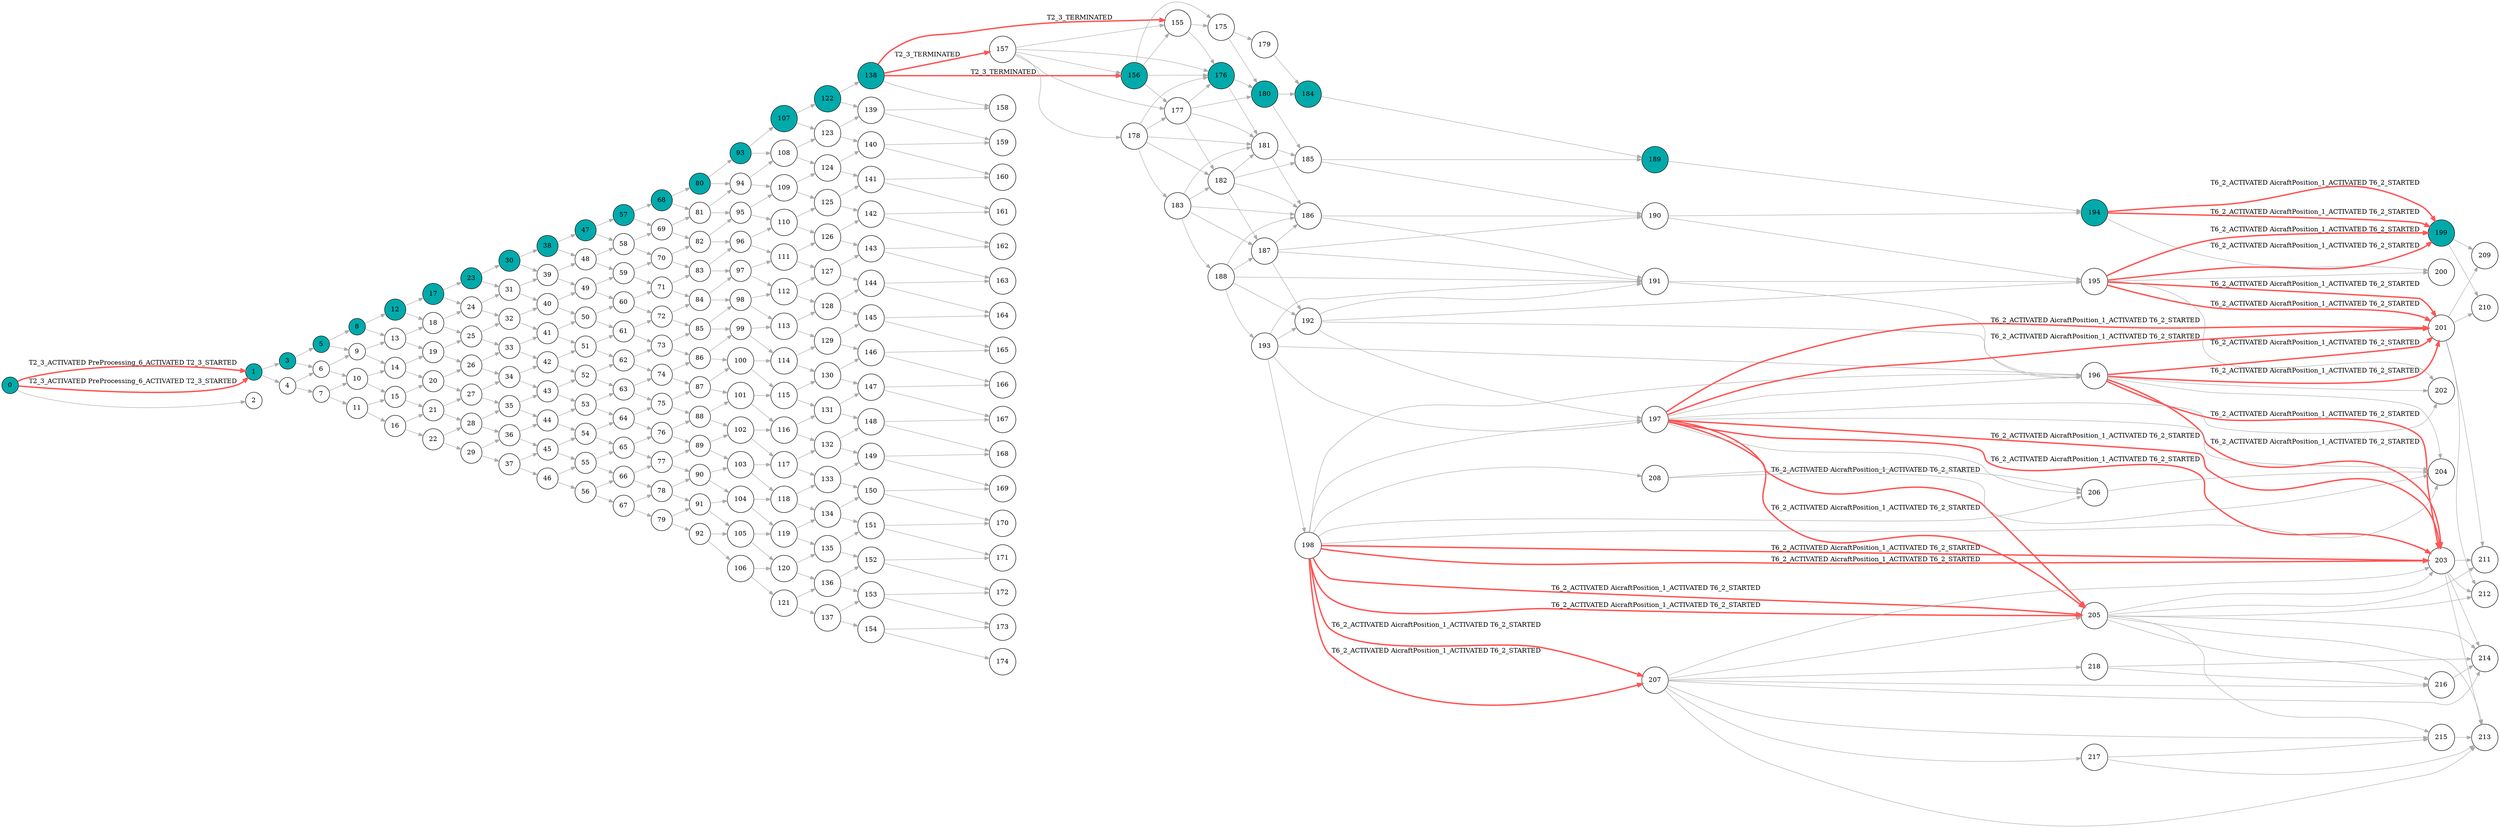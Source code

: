 digraph {
	rankdir=LR;
	start=0;
	node [style="filled"]

	0 [fillcolor="#00aaaa", size="10", shape="circle", fontcolor="black", label="0"];
	1 [fillcolor="#00aaaa", size="10", shape="circle", fontcolor="black", label="1"];
	2 [fillcolor="#ffffff", size="10", shape="circle", fontcolor="black", label="2"];
	3 [fillcolor="#00aaaa", size="10", shape="circle", fontcolor="black", label="3"];
	4 [fillcolor="#ffffff", size="10", shape="circle", fontcolor="black", label="4"];
	5 [fillcolor="#00aaaa", size="10", shape="circle", fontcolor="black", label="5"];
	6 [fillcolor="#ffffff", size="10", shape="circle", fontcolor="black", label="6"];
	7 [fillcolor="#ffffff", size="10", shape="circle", fontcolor="black", label="7"];
	8 [fillcolor="#00aaaa", size="10", shape="circle", fontcolor="black", label="8"];
	9 [fillcolor="#ffffff", size="10", shape="circle", fontcolor="black", label="9"];
	10 [fillcolor="#ffffff", size="10", shape="circle", fontcolor="black", label="10"];
	11 [fillcolor="#ffffff", size="10", shape="circle", fontcolor="black", label="11"];
	12 [fillcolor="#00aaaa", size="10", shape="circle", fontcolor="black", label="12"];
	13 [fillcolor="#ffffff", size="10", shape="circle", fontcolor="black", label="13"];
	14 [fillcolor="#ffffff", size="10", shape="circle", fontcolor="black", label="14"];
	15 [fillcolor="#ffffff", size="10", shape="circle", fontcolor="black", label="15"];
	16 [fillcolor="#ffffff", size="10", shape="circle", fontcolor="black", label="16"];
	17 [fillcolor="#00aaaa", size="10", shape="circle", fontcolor="black", label="17"];
	18 [fillcolor="#ffffff", size="10", shape="circle", fontcolor="black", label="18"];
	19 [fillcolor="#ffffff", size="10", shape="circle", fontcolor="black", label="19"];
	20 [fillcolor="#ffffff", size="10", shape="circle", fontcolor="black", label="20"];
	21 [fillcolor="#ffffff", size="10", shape="circle", fontcolor="black", label="21"];
	22 [fillcolor="#ffffff", size="10", shape="circle", fontcolor="black", label="22"];
	23 [fillcolor="#00aaaa", size="10", shape="circle", fontcolor="black", label="23"];
	24 [fillcolor="#ffffff", size="10", shape="circle", fontcolor="black", label="24"];
	25 [fillcolor="#ffffff", size="10", shape="circle", fontcolor="black", label="25"];
	26 [fillcolor="#ffffff", size="10", shape="circle", fontcolor="black", label="26"];
	27 [fillcolor="#ffffff", size="10", shape="circle", fontcolor="black", label="27"];
	28 [fillcolor="#ffffff", size="10", shape="circle", fontcolor="black", label="28"];
	29 [fillcolor="#ffffff", size="10", shape="circle", fontcolor="black", label="29"];
	30 [fillcolor="#00aaaa", size="10", shape="circle", fontcolor="black", label="30"];
	31 [fillcolor="#ffffff", size="10", shape="circle", fontcolor="black", label="31"];
	32 [fillcolor="#ffffff", size="10", shape="circle", fontcolor="black", label="32"];
	33 [fillcolor="#ffffff", size="10", shape="circle", fontcolor="black", label="33"];
	34 [fillcolor="#ffffff", size="10", shape="circle", fontcolor="black", label="34"];
	35 [fillcolor="#ffffff", size="10", shape="circle", fontcolor="black", label="35"];
	36 [fillcolor="#ffffff", size="10", shape="circle", fontcolor="black", label="36"];
	37 [fillcolor="#ffffff", size="10", shape="circle", fontcolor="black", label="37"];
	38 [fillcolor="#00aaaa", size="10", shape="circle", fontcolor="black", label="38"];
	39 [fillcolor="#ffffff", size="10", shape="circle", fontcolor="black", label="39"];
	40 [fillcolor="#ffffff", size="10", shape="circle", fontcolor="black", label="40"];
	41 [fillcolor="#ffffff", size="10", shape="circle", fontcolor="black", label="41"];
	42 [fillcolor="#ffffff", size="10", shape="circle", fontcolor="black", label="42"];
	43 [fillcolor="#ffffff", size="10", shape="circle", fontcolor="black", label="43"];
	44 [fillcolor="#ffffff", size="10", shape="circle", fontcolor="black", label="44"];
	45 [fillcolor="#ffffff", size="10", shape="circle", fontcolor="black", label="45"];
	46 [fillcolor="#ffffff", size="10", shape="circle", fontcolor="black", label="46"];
	47 [fillcolor="#00aaaa", size="10", shape="circle", fontcolor="black", label="47"];
	48 [fillcolor="#ffffff", size="10", shape="circle", fontcolor="black", label="48"];
	49 [fillcolor="#ffffff", size="10", shape="circle", fontcolor="black", label="49"];
	50 [fillcolor="#ffffff", size="10", shape="circle", fontcolor="black", label="50"];
	51 [fillcolor="#ffffff", size="10", shape="circle", fontcolor="black", label="51"];
	52 [fillcolor="#ffffff", size="10", shape="circle", fontcolor="black", label="52"];
	53 [fillcolor="#ffffff", size="10", shape="circle", fontcolor="black", label="53"];
	54 [fillcolor="#ffffff", size="10", shape="circle", fontcolor="black", label="54"];
	55 [fillcolor="#ffffff", size="10", shape="circle", fontcolor="black", label="55"];
	56 [fillcolor="#ffffff", size="10", shape="circle", fontcolor="black", label="56"];
	57 [fillcolor="#00aaaa", size="10", shape="circle", fontcolor="black", label="57"];
	58 [fillcolor="#ffffff", size="10", shape="circle", fontcolor="black", label="58"];
	59 [fillcolor="#ffffff", size="10", shape="circle", fontcolor="black", label="59"];
	60 [fillcolor="#ffffff", size="10", shape="circle", fontcolor="black", label="60"];
	61 [fillcolor="#ffffff", size="10", shape="circle", fontcolor="black", label="61"];
	62 [fillcolor="#ffffff", size="10", shape="circle", fontcolor="black", label="62"];
	63 [fillcolor="#ffffff", size="10", shape="circle", fontcolor="black", label="63"];
	64 [fillcolor="#ffffff", size="10", shape="circle", fontcolor="black", label="64"];
	65 [fillcolor="#ffffff", size="10", shape="circle", fontcolor="black", label="65"];
	66 [fillcolor="#ffffff", size="10", shape="circle", fontcolor="black", label="66"];
	67 [fillcolor="#ffffff", size="10", shape="circle", fontcolor="black", label="67"];
	68 [fillcolor="#00aaaa", size="10", shape="circle", fontcolor="black", label="68"];
	69 [fillcolor="#ffffff", size="10", shape="circle", fontcolor="black", label="69"];
	70 [fillcolor="#ffffff", size="10", shape="circle", fontcolor="black", label="70"];
	71 [fillcolor="#ffffff", size="10", shape="circle", fontcolor="black", label="71"];
	72 [fillcolor="#ffffff", size="10", shape="circle", fontcolor="black", label="72"];
	73 [fillcolor="#ffffff", size="10", shape="circle", fontcolor="black", label="73"];
	74 [fillcolor="#ffffff", size="10", shape="circle", fontcolor="black", label="74"];
	75 [fillcolor="#ffffff", size="10", shape="circle", fontcolor="black", label="75"];
	76 [fillcolor="#ffffff", size="10", shape="circle", fontcolor="black", label="76"];
	77 [fillcolor="#ffffff", size="10", shape="circle", fontcolor="black", label="77"];
	78 [fillcolor="#ffffff", size="10", shape="circle", fontcolor="black", label="78"];
	79 [fillcolor="#ffffff", size="10", shape="circle", fontcolor="black", label="79"];
	80 [fillcolor="#00aaaa", size="10", shape="circle", fontcolor="black", label="80"];
	81 [fillcolor="#ffffff", size="10", shape="circle", fontcolor="black", label="81"];
	82 [fillcolor="#ffffff", size="10", shape="circle", fontcolor="black", label="82"];
	83 [fillcolor="#ffffff", size="10", shape="circle", fontcolor="black", label="83"];
	84 [fillcolor="#ffffff", size="10", shape="circle", fontcolor="black", label="84"];
	85 [fillcolor="#ffffff", size="10", shape="circle", fontcolor="black", label="85"];
	86 [fillcolor="#ffffff", size="10", shape="circle", fontcolor="black", label="86"];
	87 [fillcolor="#ffffff", size="10", shape="circle", fontcolor="black", label="87"];
	88 [fillcolor="#ffffff", size="10", shape="circle", fontcolor="black", label="88"];
	89 [fillcolor="#ffffff", size="10", shape="circle", fontcolor="black", label="89"];
	90 [fillcolor="#ffffff", size="10", shape="circle", fontcolor="black", label="90"];
	91 [fillcolor="#ffffff", size="10", shape="circle", fontcolor="black", label="91"];
	92 [fillcolor="#ffffff", size="10", shape="circle", fontcolor="black", label="92"];
	93 [fillcolor="#00aaaa", size="10", shape="circle", fontcolor="black", label="93"];
	94 [fillcolor="#ffffff", size="10", shape="circle", fontcolor="black", label="94"];
	95 [fillcolor="#ffffff", size="10", shape="circle", fontcolor="black", label="95"];
	96 [fillcolor="#ffffff", size="10", shape="circle", fontcolor="black", label="96"];
	97 [fillcolor="#ffffff", size="10", shape="circle", fontcolor="black", label="97"];
	98 [fillcolor="#ffffff", size="10", shape="circle", fontcolor="black", label="98"];
	99 [fillcolor="#ffffff", size="10", shape="circle", fontcolor="black", label="99"];
	100 [fillcolor="#ffffff", size="10", shape="circle", fontcolor="black", label="100"];
	101 [fillcolor="#ffffff", size="10", shape="circle", fontcolor="black", label="101"];
	102 [fillcolor="#ffffff", size="10", shape="circle", fontcolor="black", label="102"];
	103 [fillcolor="#ffffff", size="10", shape="circle", fontcolor="black", label="103"];
	104 [fillcolor="#ffffff", size="10", shape="circle", fontcolor="black", label="104"];
	105 [fillcolor="#ffffff", size="10", shape="circle", fontcolor="black", label="105"];
	106 [fillcolor="#ffffff", size="10", shape="circle", fontcolor="black", label="106"];
	107 [fillcolor="#00aaaa", size="10", shape="circle", fontcolor="black", label="107"];
	108 [fillcolor="#ffffff", size="10", shape="circle", fontcolor="black", label="108"];
	109 [fillcolor="#ffffff", size="10", shape="circle", fontcolor="black", label="109"];
	110 [fillcolor="#ffffff", size="10", shape="circle", fontcolor="black", label="110"];
	111 [fillcolor="#ffffff", size="10", shape="circle", fontcolor="black", label="111"];
	112 [fillcolor="#ffffff", size="10", shape="circle", fontcolor="black", label="112"];
	113 [fillcolor="#ffffff", size="10", shape="circle", fontcolor="black", label="113"];
	114 [fillcolor="#ffffff", size="10", shape="circle", fontcolor="black", label="114"];
	115 [fillcolor="#ffffff", size="10", shape="circle", fontcolor="black", label="115"];
	116 [fillcolor="#ffffff", size="10", shape="circle", fontcolor="black", label="116"];
	117 [fillcolor="#ffffff", size="10", shape="circle", fontcolor="black", label="117"];
	118 [fillcolor="#ffffff", size="10", shape="circle", fontcolor="black", label="118"];
	119 [fillcolor="#ffffff", size="10", shape="circle", fontcolor="black", label="119"];
	120 [fillcolor="#ffffff", size="10", shape="circle", fontcolor="black", label="120"];
	121 [fillcolor="#ffffff", size="10", shape="circle", fontcolor="black", label="121"];
	122 [fillcolor="#00aaaa", size="10", shape="circle", fontcolor="black", label="122"];
	123 [fillcolor="#ffffff", size="10", shape="circle", fontcolor="black", label="123"];
	124 [fillcolor="#ffffff", size="10", shape="circle", fontcolor="black", label="124"];
	125 [fillcolor="#ffffff", size="10", shape="circle", fontcolor="black", label="125"];
	126 [fillcolor="#ffffff", size="10", shape="circle", fontcolor="black", label="126"];
	127 [fillcolor="#ffffff", size="10", shape="circle", fontcolor="black", label="127"];
	128 [fillcolor="#ffffff", size="10", shape="circle", fontcolor="black", label="128"];
	129 [fillcolor="#ffffff", size="10", shape="circle", fontcolor="black", label="129"];
	130 [fillcolor="#ffffff", size="10", shape="circle", fontcolor="black", label="130"];
	131 [fillcolor="#ffffff", size="10", shape="circle", fontcolor="black", label="131"];
	132 [fillcolor="#ffffff", size="10", shape="circle", fontcolor="black", label="132"];
	133 [fillcolor="#ffffff", size="10", shape="circle", fontcolor="black", label="133"];
	134 [fillcolor="#ffffff", size="10", shape="circle", fontcolor="black", label="134"];
	135 [fillcolor="#ffffff", size="10", shape="circle", fontcolor="black", label="135"];
	136 [fillcolor="#ffffff", size="10", shape="circle", fontcolor="black", label="136"];
	137 [fillcolor="#ffffff", size="10", shape="circle", fontcolor="black", label="137"];
	138 [fillcolor="#00aaaa", size="10", shape="circle", fontcolor="black", label="138"];
	139 [fillcolor="#ffffff", size="10", shape="circle", fontcolor="black", label="139"];
	140 [fillcolor="#ffffff", size="10", shape="circle", fontcolor="black", label="140"];
	141 [fillcolor="#ffffff", size="10", shape="circle", fontcolor="black", label="141"];
	142 [fillcolor="#ffffff", size="10", shape="circle", fontcolor="black", label="142"];
	143 [fillcolor="#ffffff", size="10", shape="circle", fontcolor="black", label="143"];
	144 [fillcolor="#ffffff", size="10", shape="circle", fontcolor="black", label="144"];
	145 [fillcolor="#ffffff", size="10", shape="circle", fontcolor="black", label="145"];
	146 [fillcolor="#ffffff", size="10", shape="circle", fontcolor="black", label="146"];
	147 [fillcolor="#ffffff", size="10", shape="circle", fontcolor="black", label="147"];
	148 [fillcolor="#ffffff", size="10", shape="circle", fontcolor="black", label="148"];
	149 [fillcolor="#ffffff", size="10", shape="circle", fontcolor="black", label="149"];
	150 [fillcolor="#ffffff", size="10", shape="circle", fontcolor="black", label="150"];
	151 [fillcolor="#ffffff", size="10", shape="circle", fontcolor="black", label="151"];
	152 [fillcolor="#ffffff", size="10", shape="circle", fontcolor="black", label="152"];
	153 [fillcolor="#ffffff", size="10", shape="circle", fontcolor="black", label="153"];
	154 [fillcolor="#ffffff", size="10", shape="circle", fontcolor="black", label="154"];
	155 [fillcolor="#ffffff", size="10", shape="circle", fontcolor="black", label="155"];
	156 [fillcolor="#00aaaa", size="10", shape="circle", fontcolor="black", label="156"];
	157 [fillcolor="#ffffff", size="10", shape="circle", fontcolor="black", label="157"];
	158 [fillcolor="#ffffff", size="10", shape="circle", fontcolor="black", label="158"];
	159 [fillcolor="#ffffff", size="10", shape="circle", fontcolor="black", label="159"];
	160 [fillcolor="#ffffff", size="10", shape="circle", fontcolor="black", label="160"];
	161 [fillcolor="#ffffff", size="10", shape="circle", fontcolor="black", label="161"];
	162 [fillcolor="#ffffff", size="10", shape="circle", fontcolor="black", label="162"];
	163 [fillcolor="#ffffff", size="10", shape="circle", fontcolor="black", label="163"];
	164 [fillcolor="#ffffff", size="10", shape="circle", fontcolor="black", label="164"];
	165 [fillcolor="#ffffff", size="10", shape="circle", fontcolor="black", label="165"];
	166 [fillcolor="#ffffff", size="10", shape="circle", fontcolor="black", label="166"];
	167 [fillcolor="#ffffff", size="10", shape="circle", fontcolor="black", label="167"];
	168 [fillcolor="#ffffff", size="10", shape="circle", fontcolor="black", label="168"];
	169 [fillcolor="#ffffff", size="10", shape="circle", fontcolor="black", label="169"];
	170 [fillcolor="#ffffff", size="10", shape="circle", fontcolor="black", label="170"];
	171 [fillcolor="#ffffff", size="10", shape="circle", fontcolor="black", label="171"];
	172 [fillcolor="#ffffff", size="10", shape="circle", fontcolor="black", label="172"];
	173 [fillcolor="#ffffff", size="10", shape="circle", fontcolor="black", label="173"];
	174 [fillcolor="#ffffff", size="10", shape="circle", fontcolor="black", label="174"];
	175 [fillcolor="#ffffff", size="10", shape="circle", fontcolor="black", label="175"];
	176 [fillcolor="#00aaaa", size="10", shape="circle", fontcolor="black", label="176"];
	177 [fillcolor="#ffffff", size="10", shape="circle", fontcolor="black", label="177"];
	178 [fillcolor="#ffffff", size="10", shape="circle", fontcolor="black", label="178"];
	179 [fillcolor="#ffffff", size="10", shape="circle", fontcolor="black", label="179"];
	180 [fillcolor="#00aaaa", size="10", shape="circle", fontcolor="black", label="180"];
	181 [fillcolor="#ffffff", size="10", shape="circle", fontcolor="black", label="181"];
	182 [fillcolor="#ffffff", size="10", shape="circle", fontcolor="black", label="182"];
	183 [fillcolor="#ffffff", size="10", shape="circle", fontcolor="black", label="183"];
	184 [fillcolor="#00aaaa", size="10", shape="circle", fontcolor="black", label="184"];
	185 [fillcolor="#ffffff", size="10", shape="circle", fontcolor="black", label="185"];
	186 [fillcolor="#ffffff", size="10", shape="circle", fontcolor="black", label="186"];
	187 [fillcolor="#ffffff", size="10", shape="circle", fontcolor="black", label="187"];
	188 [fillcolor="#ffffff", size="10", shape="circle", fontcolor="black", label="188"];
	189 [fillcolor="#00aaaa", size="10", shape="circle", fontcolor="black", label="189"];
	190 [fillcolor="#ffffff", size="10", shape="circle", fontcolor="black", label="190"];
	191 [fillcolor="#ffffff", size="10", shape="circle", fontcolor="black", label="191"];
	192 [fillcolor="#ffffff", size="10", shape="circle", fontcolor="black", label="192"];
	193 [fillcolor="#ffffff", size="10", shape="circle", fontcolor="black", label="193"];
	194 [fillcolor="#00aaaa", size="10", shape="circle", fontcolor="black", label="194"];
	195 [fillcolor="#ffffff", size="10", shape="circle", fontcolor="black", label="195"];
	196 [fillcolor="#ffffff", size="10", shape="circle", fontcolor="black", label="196"];
	197 [fillcolor="#ffffff", size="10", shape="circle", fontcolor="black", label="197"];
	198 [fillcolor="#ffffff", size="10", shape="circle", fontcolor="black", label="198"];
	199 [fillcolor="#00aaaa", size="10", shape="circle", fontcolor="black", label="199"];
	200 [fillcolor="#ffffff", size="10", shape="circle", fontcolor="black", label="200"];
	201 [fillcolor="#ffffff", size="10", shape="circle", fontcolor="black", label="201"];
	202 [fillcolor="#ffffff", size="10", shape="circle", fontcolor="black", label="202"];
	203 [fillcolor="#ffffff", size="10", shape="circle", fontcolor="black", label="203"];
	204 [fillcolor="#ffffff", size="10", shape="circle", fontcolor="black", label="204"];
	205 [fillcolor="#ffffff", size="10", shape="circle", fontcolor="black", label="205"];
	206 [fillcolor="#ffffff", size="10", shape="circle", fontcolor="black", label="206"];
	207 [fillcolor="#ffffff", size="10", shape="circle", fontcolor="black", label="207"];
	208 [fillcolor="#ffffff", size="10", shape="circle", fontcolor="black", label="208"];
	209 [fillcolor="#ffffff", size="10", shape="circle", fontcolor="black", label="209"];
	210 [fillcolor="#ffffff", size="10", shape="circle", fontcolor="black", label="210"];
	211 [fillcolor="#ffffff", size="10", shape="circle", fontcolor="black", label="211"];
	212 [fillcolor="#ffffff", size="10", shape="circle", fontcolor="black", label="212"];
	213 [fillcolor="#ffffff", size="10", shape="circle", fontcolor="black", label="213"];
	214 [fillcolor="#ffffff", size="10", shape="circle", fontcolor="black", label="214"];
	215 [fillcolor="#ffffff", size="10", shape="circle", fontcolor="black", label="215"];
	216 [fillcolor="#ffffff", size="10", shape="circle", fontcolor="black", label="216"];
	217 [fillcolor="#ffffff", size="10", shape="circle", fontcolor="black", label="217"];
	218 [fillcolor="#ffffff", size="10", shape="circle", fontcolor="black", label="218"];

	0 -> 1 [penwidth="3", color="#ff5555", style="solid", label=" T2_3_ACTIVATED PreProcessing_6_ACTIVATED T2_3_STARTED"];
	0 -> 1 [penwidth="3", color="#ff5555", style="solid", label=" T2_3_ACTIVATED PreProcessing_6_ACTIVATED T2_3_STARTED"];
	0 -> 2 [penwidth="1", color="#aaaaaa", style="solid", label=""];
	1 -> 3 [penwidth="1", color="#aaaaaa", style="solid", label=""];
	1 -> 4 [penwidth="1", color="#aaaaaa", style="solid", label=""];
	3 -> 5 [penwidth="1", color="#aaaaaa", style="solid", label=""];
	3 -> 6 [penwidth="1", color="#aaaaaa", style="solid", label=""];
	4 -> 6 [penwidth="1", color="#aaaaaa", style="solid", label=""];
	4 -> 7 [penwidth="1", color="#aaaaaa", style="solid", label=""];
	5 -> 8 [penwidth="1", color="#aaaaaa", style="solid", label=""];
	5 -> 9 [penwidth="1", color="#aaaaaa", style="solid", label=""];
	6 -> 9 [penwidth="1", color="#aaaaaa", style="solid", label=""];
	6 -> 10 [penwidth="1", color="#aaaaaa", style="solid", label=""];
	7 -> 10 [penwidth="1", color="#aaaaaa", style="solid", label=""];
	7 -> 11 [penwidth="1", color="#aaaaaa", style="solid", label=""];
	8 -> 12 [penwidth="1", color="#aaaaaa", style="solid", label=""];
	8 -> 13 [penwidth="1", color="#aaaaaa", style="solid", label=""];
	9 -> 13 [penwidth="1", color="#aaaaaa", style="solid", label=""];
	9 -> 14 [penwidth="1", color="#aaaaaa", style="solid", label=""];
	10 -> 14 [penwidth="1", color="#aaaaaa", style="solid", label=""];
	10 -> 15 [penwidth="1", color="#aaaaaa", style="solid", label=""];
	11 -> 15 [penwidth="1", color="#aaaaaa", style="solid", label=""];
	11 -> 16 [penwidth="1", color="#aaaaaa", style="solid", label=""];
	12 -> 17 [penwidth="1", color="#aaaaaa", style="solid", label=""];
	12 -> 18 [penwidth="1", color="#aaaaaa", style="solid", label=""];
	13 -> 18 [penwidth="1", color="#aaaaaa", style="solid", label=""];
	13 -> 19 [penwidth="1", color="#aaaaaa", style="solid", label=""];
	14 -> 19 [penwidth="1", color="#aaaaaa", style="solid", label=""];
	14 -> 20 [penwidth="1", color="#aaaaaa", style="solid", label=""];
	15 -> 20 [penwidth="1", color="#aaaaaa", style="solid", label=""];
	15 -> 21 [penwidth="1", color="#aaaaaa", style="solid", label=""];
	16 -> 21 [penwidth="1", color="#aaaaaa", style="solid", label=""];
	16 -> 22 [penwidth="1", color="#aaaaaa", style="solid", label=""];
	17 -> 23 [penwidth="1", color="#aaaaaa", style="solid", label=""];
	17 -> 24 [penwidth="1", color="#aaaaaa", style="solid", label=""];
	18 -> 24 [penwidth="1", color="#aaaaaa", style="solid", label=""];
	18 -> 25 [penwidth="1", color="#aaaaaa", style="solid", label=""];
	19 -> 25 [penwidth="1", color="#aaaaaa", style="solid", label=""];
	19 -> 26 [penwidth="1", color="#aaaaaa", style="solid", label=""];
	20 -> 26 [penwidth="1", color="#aaaaaa", style="solid", label=""];
	20 -> 27 [penwidth="1", color="#aaaaaa", style="solid", label=""];
	21 -> 27 [penwidth="1", color="#aaaaaa", style="solid", label=""];
	21 -> 28 [penwidth="1", color="#aaaaaa", style="solid", label=""];
	22 -> 28 [penwidth="1", color="#aaaaaa", style="solid", label=""];
	22 -> 29 [penwidth="1", color="#aaaaaa", style="solid", label=""];
	23 -> 30 [penwidth="1", color="#aaaaaa", style="solid", label=""];
	23 -> 31 [penwidth="1", color="#aaaaaa", style="solid", label=""];
	24 -> 31 [penwidth="1", color="#aaaaaa", style="solid", label=""];
	24 -> 32 [penwidth="1", color="#aaaaaa", style="solid", label=""];
	25 -> 32 [penwidth="1", color="#aaaaaa", style="solid", label=""];
	25 -> 33 [penwidth="1", color="#aaaaaa", style="solid", label=""];
	26 -> 33 [penwidth="1", color="#aaaaaa", style="solid", label=""];
	26 -> 34 [penwidth="1", color="#aaaaaa", style="solid", label=""];
	27 -> 34 [penwidth="1", color="#aaaaaa", style="solid", label=""];
	27 -> 35 [penwidth="1", color="#aaaaaa", style="solid", label=""];
	28 -> 35 [penwidth="1", color="#aaaaaa", style="solid", label=""];
	28 -> 36 [penwidth="1", color="#aaaaaa", style="solid", label=""];
	29 -> 36 [penwidth="1", color="#aaaaaa", style="solid", label=""];
	29 -> 37 [penwidth="1", color="#aaaaaa", style="solid", label=""];
	30 -> 38 [penwidth="1", color="#aaaaaa", style="solid", label=""];
	30 -> 39 [penwidth="1", color="#aaaaaa", style="solid", label=""];
	31 -> 39 [penwidth="1", color="#aaaaaa", style="solid", label=""];
	31 -> 40 [penwidth="1", color="#aaaaaa", style="solid", label=""];
	32 -> 40 [penwidth="1", color="#aaaaaa", style="solid", label=""];
	32 -> 41 [penwidth="1", color="#aaaaaa", style="solid", label=""];
	33 -> 41 [penwidth="1", color="#aaaaaa", style="solid", label=""];
	33 -> 42 [penwidth="1", color="#aaaaaa", style="solid", label=""];
	34 -> 42 [penwidth="1", color="#aaaaaa", style="solid", label=""];
	34 -> 43 [penwidth="1", color="#aaaaaa", style="solid", label=""];
	35 -> 43 [penwidth="1", color="#aaaaaa", style="solid", label=""];
	35 -> 44 [penwidth="1", color="#aaaaaa", style="solid", label=""];
	36 -> 44 [penwidth="1", color="#aaaaaa", style="solid", label=""];
	36 -> 45 [penwidth="1", color="#aaaaaa", style="solid", label=""];
	37 -> 45 [penwidth="1", color="#aaaaaa", style="solid", label=""];
	37 -> 46 [penwidth="1", color="#aaaaaa", style="solid", label=""];
	38 -> 47 [penwidth="1", color="#aaaaaa", style="solid", label=""];
	38 -> 48 [penwidth="1", color="#aaaaaa", style="solid", label=""];
	39 -> 48 [penwidth="1", color="#aaaaaa", style="solid", label=""];
	39 -> 49 [penwidth="1", color="#aaaaaa", style="solid", label=""];
	40 -> 49 [penwidth="1", color="#aaaaaa", style="solid", label=""];
	40 -> 50 [penwidth="1", color="#aaaaaa", style="solid", label=""];
	41 -> 50 [penwidth="1", color="#aaaaaa", style="solid", label=""];
	41 -> 51 [penwidth="1", color="#aaaaaa", style="solid", label=""];
	42 -> 51 [penwidth="1", color="#aaaaaa", style="solid", label=""];
	42 -> 52 [penwidth="1", color="#aaaaaa", style="solid", label=""];
	43 -> 52 [penwidth="1", color="#aaaaaa", style="solid", label=""];
	43 -> 53 [penwidth="1", color="#aaaaaa", style="solid", label=""];
	44 -> 53 [penwidth="1", color="#aaaaaa", style="solid", label=""];
	44 -> 54 [penwidth="1", color="#aaaaaa", style="solid", label=""];
	45 -> 54 [penwidth="1", color="#aaaaaa", style="solid", label=""];
	45 -> 55 [penwidth="1", color="#aaaaaa", style="solid", label=""];
	46 -> 55 [penwidth="1", color="#aaaaaa", style="solid", label=""];
	46 -> 56 [penwidth="1", color="#aaaaaa", style="solid", label=""];
	47 -> 57 [penwidth="1", color="#aaaaaa", style="solid", label=""];
	47 -> 58 [penwidth="1", color="#aaaaaa", style="solid", label=""];
	48 -> 58 [penwidth="1", color="#aaaaaa", style="solid", label=""];
	48 -> 59 [penwidth="1", color="#aaaaaa", style="solid", label=""];
	49 -> 59 [penwidth="1", color="#aaaaaa", style="solid", label=""];
	49 -> 60 [penwidth="1", color="#aaaaaa", style="solid", label=""];
	50 -> 60 [penwidth="1", color="#aaaaaa", style="solid", label=""];
	50 -> 61 [penwidth="1", color="#aaaaaa", style="solid", label=""];
	51 -> 61 [penwidth="1", color="#aaaaaa", style="solid", label=""];
	51 -> 62 [penwidth="1", color="#aaaaaa", style="solid", label=""];
	52 -> 62 [penwidth="1", color="#aaaaaa", style="solid", label=""];
	52 -> 63 [penwidth="1", color="#aaaaaa", style="solid", label=""];
	53 -> 63 [penwidth="1", color="#aaaaaa", style="solid", label=""];
	53 -> 64 [penwidth="1", color="#aaaaaa", style="solid", label=""];
	54 -> 64 [penwidth="1", color="#aaaaaa", style="solid", label=""];
	54 -> 65 [penwidth="1", color="#aaaaaa", style="solid", label=""];
	55 -> 65 [penwidth="1", color="#aaaaaa", style="solid", label=""];
	55 -> 66 [penwidth="1", color="#aaaaaa", style="solid", label=""];
	56 -> 66 [penwidth="1", color="#aaaaaa", style="solid", label=""];
	56 -> 67 [penwidth="1", color="#aaaaaa", style="solid", label=""];
	57 -> 68 [penwidth="1", color="#aaaaaa", style="solid", label=""];
	57 -> 69 [penwidth="1", color="#aaaaaa", style="solid", label=""];
	58 -> 69 [penwidth="1", color="#aaaaaa", style="solid", label=""];
	58 -> 70 [penwidth="1", color="#aaaaaa", style="solid", label=""];
	59 -> 70 [penwidth="1", color="#aaaaaa", style="solid", label=""];
	59 -> 71 [penwidth="1", color="#aaaaaa", style="solid", label=""];
	60 -> 71 [penwidth="1", color="#aaaaaa", style="solid", label=""];
	60 -> 72 [penwidth="1", color="#aaaaaa", style="solid", label=""];
	61 -> 72 [penwidth="1", color="#aaaaaa", style="solid", label=""];
	61 -> 73 [penwidth="1", color="#aaaaaa", style="solid", label=""];
	62 -> 73 [penwidth="1", color="#aaaaaa", style="solid", label=""];
	62 -> 74 [penwidth="1", color="#aaaaaa", style="solid", label=""];
	63 -> 74 [penwidth="1", color="#aaaaaa", style="solid", label=""];
	63 -> 75 [penwidth="1", color="#aaaaaa", style="solid", label=""];
	64 -> 75 [penwidth="1", color="#aaaaaa", style="solid", label=""];
	64 -> 76 [penwidth="1", color="#aaaaaa", style="solid", label=""];
	65 -> 76 [penwidth="1", color="#aaaaaa", style="solid", label=""];
	65 -> 77 [penwidth="1", color="#aaaaaa", style="solid", label=""];
	66 -> 77 [penwidth="1", color="#aaaaaa", style="solid", label=""];
	66 -> 78 [penwidth="1", color="#aaaaaa", style="solid", label=""];
	67 -> 78 [penwidth="1", color="#aaaaaa", style="solid", label=""];
	67 -> 79 [penwidth="1", color="#aaaaaa", style="solid", label=""];
	68 -> 80 [penwidth="1", color="#aaaaaa", style="solid", label=""];
	68 -> 81 [penwidth="1", color="#aaaaaa", style="solid", label=""];
	69 -> 81 [penwidth="1", color="#aaaaaa", style="solid", label=""];
	69 -> 82 [penwidth="1", color="#aaaaaa", style="solid", label=""];
	70 -> 82 [penwidth="1", color="#aaaaaa", style="solid", label=""];
	70 -> 83 [penwidth="1", color="#aaaaaa", style="solid", label=""];
	71 -> 83 [penwidth="1", color="#aaaaaa", style="solid", label=""];
	71 -> 84 [penwidth="1", color="#aaaaaa", style="solid", label=""];
	72 -> 84 [penwidth="1", color="#aaaaaa", style="solid", label=""];
	72 -> 85 [penwidth="1", color="#aaaaaa", style="solid", label=""];
	73 -> 85 [penwidth="1", color="#aaaaaa", style="solid", label=""];
	73 -> 86 [penwidth="1", color="#aaaaaa", style="solid", label=""];
	74 -> 86 [penwidth="1", color="#aaaaaa", style="solid", label=""];
	74 -> 87 [penwidth="1", color="#aaaaaa", style="solid", label=""];
	75 -> 87 [penwidth="1", color="#aaaaaa", style="solid", label=""];
	75 -> 88 [penwidth="1", color="#aaaaaa", style="solid", label=""];
	76 -> 88 [penwidth="1", color="#aaaaaa", style="solid", label=""];
	76 -> 89 [penwidth="1", color="#aaaaaa", style="solid", label=""];
	77 -> 89 [penwidth="1", color="#aaaaaa", style="solid", label=""];
	77 -> 90 [penwidth="1", color="#aaaaaa", style="solid", label=""];
	78 -> 90 [penwidth="1", color="#aaaaaa", style="solid", label=""];
	78 -> 91 [penwidth="1", color="#aaaaaa", style="solid", label=""];
	79 -> 91 [penwidth="1", color="#aaaaaa", style="solid", label=""];
	79 -> 92 [penwidth="1", color="#aaaaaa", style="solid", label=""];
	80 -> 93 [penwidth="1", color="#aaaaaa", style="solid", label=""];
	80 -> 94 [penwidth="1", color="#aaaaaa", style="solid", label=""];
	81 -> 94 [penwidth="1", color="#aaaaaa", style="solid", label=""];
	81 -> 95 [penwidth="1", color="#aaaaaa", style="solid", label=""];
	82 -> 95 [penwidth="1", color="#aaaaaa", style="solid", label=""];
	82 -> 96 [penwidth="1", color="#aaaaaa", style="solid", label=""];
	83 -> 96 [penwidth="1", color="#aaaaaa", style="solid", label=""];
	83 -> 97 [penwidth="1", color="#aaaaaa", style="solid", label=""];
	84 -> 97 [penwidth="1", color="#aaaaaa", style="solid", label=""];
	84 -> 98 [penwidth="1", color="#aaaaaa", style="solid", label=""];
	85 -> 98 [penwidth="1", color="#aaaaaa", style="solid", label=""];
	85 -> 99 [penwidth="1", color="#aaaaaa", style="solid", label=""];
	86 -> 99 [penwidth="1", color="#aaaaaa", style="solid", label=""];
	86 -> 100 [penwidth="1", color="#aaaaaa", style="solid", label=""];
	87 -> 100 [penwidth="1", color="#aaaaaa", style="solid", label=""];
	87 -> 101 [penwidth="1", color="#aaaaaa", style="solid", label=""];
	88 -> 101 [penwidth="1", color="#aaaaaa", style="solid", label=""];
	88 -> 102 [penwidth="1", color="#aaaaaa", style="solid", label=""];
	89 -> 102 [penwidth="1", color="#aaaaaa", style="solid", label=""];
	89 -> 103 [penwidth="1", color="#aaaaaa", style="solid", label=""];
	90 -> 103 [penwidth="1", color="#aaaaaa", style="solid", label=""];
	90 -> 104 [penwidth="1", color="#aaaaaa", style="solid", label=""];
	91 -> 104 [penwidth="1", color="#aaaaaa", style="solid", label=""];
	91 -> 105 [penwidth="1", color="#aaaaaa", style="solid", label=""];
	92 -> 105 [penwidth="1", color="#aaaaaa", style="solid", label=""];
	92 -> 106 [penwidth="1", color="#aaaaaa", style="solid", label=""];
	93 -> 107 [penwidth="1", color="#aaaaaa", style="solid", label=""];
	93 -> 108 [penwidth="1", color="#aaaaaa", style="solid", label=""];
	94 -> 108 [penwidth="1", color="#aaaaaa", style="solid", label=""];
	94 -> 109 [penwidth="1", color="#aaaaaa", style="solid", label=""];
	95 -> 109 [penwidth="1", color="#aaaaaa", style="solid", label=""];
	95 -> 110 [penwidth="1", color="#aaaaaa", style="solid", label=""];
	96 -> 110 [penwidth="1", color="#aaaaaa", style="solid", label=""];
	96 -> 111 [penwidth="1", color="#aaaaaa", style="solid", label=""];
	97 -> 111 [penwidth="1", color="#aaaaaa", style="solid", label=""];
	97 -> 112 [penwidth="1", color="#aaaaaa", style="solid", label=""];
	98 -> 112 [penwidth="1", color="#aaaaaa", style="solid", label=""];
	98 -> 113 [penwidth="1", color="#aaaaaa", style="solid", label=""];
	99 -> 113 [penwidth="1", color="#aaaaaa", style="solid", label=""];
	99 -> 114 [penwidth="1", color="#aaaaaa", style="solid", label=""];
	100 -> 114 [penwidth="1", color="#aaaaaa", style="solid", label=""];
	100 -> 115 [penwidth="1", color="#aaaaaa", style="solid", label=""];
	101 -> 115 [penwidth="1", color="#aaaaaa", style="solid", label=""];
	101 -> 116 [penwidth="1", color="#aaaaaa", style="solid", label=""];
	102 -> 116 [penwidth="1", color="#aaaaaa", style="solid", label=""];
	102 -> 117 [penwidth="1", color="#aaaaaa", style="solid", label=""];
	103 -> 117 [penwidth="1", color="#aaaaaa", style="solid", label=""];
	103 -> 118 [penwidth="1", color="#aaaaaa", style="solid", label=""];
	104 -> 118 [penwidth="1", color="#aaaaaa", style="solid", label=""];
	104 -> 119 [penwidth="1", color="#aaaaaa", style="solid", label=""];
	105 -> 119 [penwidth="1", color="#aaaaaa", style="solid", label=""];
	105 -> 120 [penwidth="1", color="#aaaaaa", style="solid", label=""];
	106 -> 120 [penwidth="1", color="#aaaaaa", style="solid", label=""];
	106 -> 121 [penwidth="1", color="#aaaaaa", style="solid", label=""];
	107 -> 122 [penwidth="1", color="#aaaaaa", style="solid", label=""];
	107 -> 123 [penwidth="1", color="#aaaaaa", style="solid", label=""];
	108 -> 123 [penwidth="1", color="#aaaaaa", style="solid", label=""];
	108 -> 124 [penwidth="1", color="#aaaaaa", style="solid", label=""];
	109 -> 124 [penwidth="1", color="#aaaaaa", style="solid", label=""];
	109 -> 125 [penwidth="1", color="#aaaaaa", style="solid", label=""];
	110 -> 125 [penwidth="1", color="#aaaaaa", style="solid", label=""];
	110 -> 126 [penwidth="1", color="#aaaaaa", style="solid", label=""];
	111 -> 126 [penwidth="1", color="#aaaaaa", style="solid", label=""];
	111 -> 127 [penwidth="1", color="#aaaaaa", style="solid", label=""];
	112 -> 127 [penwidth="1", color="#aaaaaa", style="solid", label=""];
	112 -> 128 [penwidth="1", color="#aaaaaa", style="solid", label=""];
	113 -> 128 [penwidth="1", color="#aaaaaa", style="solid", label=""];
	113 -> 129 [penwidth="1", color="#aaaaaa", style="solid", label=""];
	114 -> 129 [penwidth="1", color="#aaaaaa", style="solid", label=""];
	114 -> 130 [penwidth="1", color="#aaaaaa", style="solid", label=""];
	115 -> 130 [penwidth="1", color="#aaaaaa", style="solid", label=""];
	115 -> 131 [penwidth="1", color="#aaaaaa", style="solid", label=""];
	116 -> 131 [penwidth="1", color="#aaaaaa", style="solid", label=""];
	116 -> 132 [penwidth="1", color="#aaaaaa", style="solid", label=""];
	117 -> 132 [penwidth="1", color="#aaaaaa", style="solid", label=""];
	117 -> 133 [penwidth="1", color="#aaaaaa", style="solid", label=""];
	118 -> 133 [penwidth="1", color="#aaaaaa", style="solid", label=""];
	118 -> 134 [penwidth="1", color="#aaaaaa", style="solid", label=""];
	119 -> 134 [penwidth="1", color="#aaaaaa", style="solid", label=""];
	119 -> 135 [penwidth="1", color="#aaaaaa", style="solid", label=""];
	120 -> 135 [penwidth="1", color="#aaaaaa", style="solid", label=""];
	120 -> 136 [penwidth="1", color="#aaaaaa", style="solid", label=""];
	121 -> 136 [penwidth="1", color="#aaaaaa", style="solid", label=""];
	121 -> 137 [penwidth="1", color="#aaaaaa", style="solid", label=""];
	122 -> 138 [penwidth="1", color="#aaaaaa", style="solid", label=""];
	122 -> 139 [penwidth="1", color="#aaaaaa", style="solid", label=""];
	123 -> 139 [penwidth="1", color="#aaaaaa", style="solid", label=""];
	123 -> 140 [penwidth="1", color="#aaaaaa", style="solid", label=""];
	124 -> 140 [penwidth="1", color="#aaaaaa", style="solid", label=""];
	124 -> 141 [penwidth="1", color="#aaaaaa", style="solid", label=""];
	125 -> 141 [penwidth="1", color="#aaaaaa", style="solid", label=""];
	125 -> 142 [penwidth="1", color="#aaaaaa", style="solid", label=""];
	126 -> 142 [penwidth="1", color="#aaaaaa", style="solid", label=""];
	126 -> 143 [penwidth="1", color="#aaaaaa", style="solid", label=""];
	127 -> 143 [penwidth="1", color="#aaaaaa", style="solid", label=""];
	127 -> 144 [penwidth="1", color="#aaaaaa", style="solid", label=""];
	128 -> 144 [penwidth="1", color="#aaaaaa", style="solid", label=""];
	128 -> 145 [penwidth="1", color="#aaaaaa", style="solid", label=""];
	129 -> 145 [penwidth="1", color="#aaaaaa", style="solid", label=""];
	129 -> 146 [penwidth="1", color="#aaaaaa", style="solid", label=""];
	130 -> 146 [penwidth="1", color="#aaaaaa", style="solid", label=""];
	130 -> 147 [penwidth="1", color="#aaaaaa", style="solid", label=""];
	131 -> 147 [penwidth="1", color="#aaaaaa", style="solid", label=""];
	131 -> 148 [penwidth="1", color="#aaaaaa", style="solid", label=""];
	132 -> 148 [penwidth="1", color="#aaaaaa", style="solid", label=""];
	132 -> 149 [penwidth="1", color="#aaaaaa", style="solid", label=""];
	133 -> 149 [penwidth="1", color="#aaaaaa", style="solid", label=""];
	133 -> 150 [penwidth="1", color="#aaaaaa", style="solid", label=""];
	134 -> 150 [penwidth="1", color="#aaaaaa", style="solid", label=""];
	134 -> 151 [penwidth="1", color="#aaaaaa", style="solid", label=""];
	135 -> 151 [penwidth="1", color="#aaaaaa", style="solid", label=""];
	135 -> 152 [penwidth="1", color="#aaaaaa", style="solid", label=""];
	136 -> 152 [penwidth="1", color="#aaaaaa", style="solid", label=""];
	136 -> 153 [penwidth="1", color="#aaaaaa", style="solid", label=""];
	137 -> 153 [penwidth="1", color="#aaaaaa", style="solid", label=""];
	137 -> 154 [penwidth="1", color="#aaaaaa", style="solid", label=""];
	138 -> 155 [penwidth="3", color="#ff5555", style="solid", label=" T2_3_TERMINATED"];
	138 -> 156 [penwidth="3", color="#ff5555", style="solid", label=" T2_3_TERMINATED"];
	138 -> 157 [penwidth="3", color="#ff5555", style="solid", label=" T2_3_TERMINATED"];
	138 -> 158 [penwidth="1", color="#aaaaaa", style="solid", label=""];
	139 -> 158 [penwidth="1", color="#aaaaaa", style="solid", label=""];
	139 -> 159 [penwidth="1", color="#aaaaaa", style="solid", label=""];
	140 -> 159 [penwidth="1", color="#aaaaaa", style="solid", label=""];
	140 -> 160 [penwidth="1", color="#aaaaaa", style="solid", label=""];
	141 -> 160 [penwidth="1", color="#aaaaaa", style="solid", label=""];
	141 -> 161 [penwidth="1", color="#aaaaaa", style="solid", label=""];
	142 -> 161 [penwidth="1", color="#aaaaaa", style="solid", label=""];
	142 -> 162 [penwidth="1", color="#aaaaaa", style="solid", label=""];
	143 -> 162 [penwidth="1", color="#aaaaaa", style="solid", label=""];
	143 -> 163 [penwidth="1", color="#aaaaaa", style="solid", label=""];
	144 -> 163 [penwidth="1", color="#aaaaaa", style="solid", label=""];
	144 -> 164 [penwidth="1", color="#aaaaaa", style="solid", label=""];
	145 -> 164 [penwidth="1", color="#aaaaaa", style="solid", label=""];
	145 -> 165 [penwidth="1", color="#aaaaaa", style="solid", label=""];
	146 -> 165 [penwidth="1", color="#aaaaaa", style="solid", label=""];
	146 -> 166 [penwidth="1", color="#aaaaaa", style="solid", label=""];
	147 -> 166 [penwidth="1", color="#aaaaaa", style="solid", label=""];
	147 -> 167 [penwidth="1", color="#aaaaaa", style="solid", label=""];
	148 -> 167 [penwidth="1", color="#aaaaaa", style="solid", label=""];
	148 -> 168 [penwidth="1", color="#aaaaaa", style="solid", label=""];
	149 -> 168 [penwidth="1", color="#aaaaaa", style="solid", label=""];
	149 -> 169 [penwidth="1", color="#aaaaaa", style="solid", label=""];
	150 -> 169 [penwidth="1", color="#aaaaaa", style="solid", label=""];
	150 -> 170 [penwidth="1", color="#aaaaaa", style="solid", label=""];
	151 -> 170 [penwidth="1", color="#aaaaaa", style="solid", label=""];
	151 -> 171 [penwidth="1", color="#aaaaaa", style="solid", label=""];
	152 -> 171 [penwidth="1", color="#aaaaaa", style="solid", label=""];
	152 -> 172 [penwidth="1", color="#aaaaaa", style="solid", label=""];
	153 -> 172 [penwidth="1", color="#aaaaaa", style="solid", label=""];
	153 -> 173 [penwidth="1", color="#aaaaaa", style="solid", label=""];
	154 -> 173 [penwidth="1", color="#aaaaaa", style="solid", label=""];
	154 -> 174 [penwidth="1", color="#aaaaaa", style="solid", label=""];
	155 -> 175 [penwidth="1", color="#aaaaaa", style="solid", label=""];
	155 -> 176 [penwidth="1", color="#aaaaaa", style="solid", label=""];
	156 -> 175 [penwidth="1", color="#aaaaaa", style="solid", label=""];
	156 -> 176 [penwidth="1", color="#aaaaaa", style="solid", label=""];
	156 -> 155 [penwidth="1", color="#aaaaaa", style="solid", label=""];
	156 -> 177 [penwidth="1", color="#aaaaaa", style="solid", label=""];
	157 -> 176 [penwidth="1", color="#aaaaaa", style="solid", label=""];
	157 -> 155 [penwidth="1", color="#aaaaaa", style="solid", label=""];
	157 -> 177 [penwidth="1", color="#aaaaaa", style="solid", label=""];
	157 -> 156 [penwidth="1", color="#aaaaaa", style="solid", label=""];
	157 -> 178 [penwidth="1", color="#aaaaaa", style="solid", label=""];
	175 -> 179 [penwidth="1", color="#aaaaaa", style="solid", label=""];
	175 -> 180 [penwidth="1", color="#aaaaaa", style="solid", label=""];
	176 -> 180 [penwidth="1", color="#aaaaaa", style="solid", label=""];
	176 -> 181 [penwidth="1", color="#aaaaaa", style="solid", label=""];
	177 -> 180 [penwidth="1", color="#aaaaaa", style="solid", label=""];
	177 -> 181 [penwidth="1", color="#aaaaaa", style="solid", label=""];
	177 -> 176 [penwidth="1", color="#aaaaaa", style="solid", label=""];
	177 -> 182 [penwidth="1", color="#aaaaaa", style="solid", label=""];
	178 -> 181 [penwidth="1", color="#aaaaaa", style="solid", label=""];
	178 -> 176 [penwidth="1", color="#aaaaaa", style="solid", label=""];
	178 -> 182 [penwidth="1", color="#aaaaaa", style="solid", label=""];
	178 -> 177 [penwidth="1", color="#aaaaaa", style="solid", label=""];
	178 -> 183 [penwidth="1", color="#aaaaaa", style="solid", label=""];
	179 -> 184 [penwidth="1", color="#aaaaaa", style="solid", label=""];
	180 -> 184 [penwidth="1", color="#aaaaaa", style="solid", label=""];
	180 -> 185 [penwidth="1", color="#aaaaaa", style="solid", label=""];
	181 -> 185 [penwidth="1", color="#aaaaaa", style="solid", label=""];
	181 -> 186 [penwidth="1", color="#aaaaaa", style="solid", label=""];
	182 -> 185 [penwidth="1", color="#aaaaaa", style="solid", label=""];
	182 -> 186 [penwidth="1", color="#aaaaaa", style="solid", label=""];
	182 -> 181 [penwidth="1", color="#aaaaaa", style="solid", label=""];
	182 -> 187 [penwidth="1", color="#aaaaaa", style="solid", label=""];
	183 -> 186 [penwidth="1", color="#aaaaaa", style="solid", label=""];
	183 -> 181 [penwidth="1", color="#aaaaaa", style="solid", label=""];
	183 -> 187 [penwidth="1", color="#aaaaaa", style="solid", label=""];
	183 -> 182 [penwidth="1", color="#aaaaaa", style="solid", label=""];
	183 -> 188 [penwidth="1", color="#aaaaaa", style="solid", label=""];
	184 -> 189 [penwidth="1", color="#aaaaaa", style="solid", label=""];
	185 -> 189 [penwidth="1", color="#aaaaaa", style="solid", label=""];
	185 -> 190 [penwidth="1", color="#aaaaaa", style="solid", label=""];
	186 -> 190 [penwidth="1", color="#aaaaaa", style="solid", label=""];
	186 -> 191 [penwidth="1", color="#aaaaaa", style="solid", label=""];
	187 -> 190 [penwidth="1", color="#aaaaaa", style="solid", label=""];
	187 -> 191 [penwidth="1", color="#aaaaaa", style="solid", label=""];
	187 -> 186 [penwidth="1", color="#aaaaaa", style="solid", label=""];
	187 -> 192 [penwidth="1", color="#aaaaaa", style="solid", label=""];
	188 -> 191 [penwidth="1", color="#aaaaaa", style="solid", label=""];
	188 -> 186 [penwidth="1", color="#aaaaaa", style="solid", label=""];
	188 -> 192 [penwidth="1", color="#aaaaaa", style="solid", label=""];
	188 -> 187 [penwidth="1", color="#aaaaaa", style="solid", label=""];
	188 -> 193 [penwidth="1", color="#aaaaaa", style="solid", label=""];
	189 -> 194 [penwidth="1", color="#aaaaaa", style="solid", label=""];
	190 -> 194 [penwidth="1", color="#aaaaaa", style="solid", label=""];
	190 -> 195 [penwidth="1", color="#aaaaaa", style="solid", label=""];
	191 -> 195 [penwidth="1", color="#aaaaaa", style="solid", label=""];
	191 -> 196 [penwidth="1", color="#aaaaaa", style="solid", label=""];
	192 -> 195 [penwidth="1", color="#aaaaaa", style="solid", label=""];
	192 -> 196 [penwidth="1", color="#aaaaaa", style="solid", label=""];
	192 -> 191 [penwidth="1", color="#aaaaaa", style="solid", label=""];
	192 -> 197 [penwidth="1", color="#aaaaaa", style="solid", label=""];
	193 -> 196 [penwidth="1", color="#aaaaaa", style="solid", label=""];
	193 -> 191 [penwidth="1", color="#aaaaaa", style="solid", label=""];
	193 -> 197 [penwidth="1", color="#aaaaaa", style="solid", label=""];
	193 -> 192 [penwidth="1", color="#aaaaaa", style="solid", label=""];
	193 -> 198 [penwidth="1", color="#aaaaaa", style="solid", label=""];
	194 -> 199 [penwidth="3", color="#ff5555", style="solid", label=" T6_2_ACTIVATED AicraftPosition_1_ACTIVATED T6_2_STARTED"];
	194 -> 199 [penwidth="3", color="#ff5555", style="solid", label=" T6_2_ACTIVATED AicraftPosition_1_ACTIVATED T6_2_STARTED"];
	194 -> 200 [penwidth="1", color="#aaaaaa", style="solid", label=""];
	195 -> 199 [penwidth="3", color="#ff5555", style="solid", label=" T6_2_ACTIVATED AicraftPosition_1_ACTIVATED T6_2_STARTED"];
	195 -> 199 [penwidth="3", color="#ff5555", style="solid", label=" T6_2_ACTIVATED AicraftPosition_1_ACTIVATED T6_2_STARTED"];
	195 -> 201 [penwidth="3", color="#ff5555", style="solid", label=" T6_2_ACTIVATED AicraftPosition_1_ACTIVATED T6_2_STARTED"];
	195 -> 201 [penwidth="3", color="#ff5555", style="solid", label=" T6_2_ACTIVATED AicraftPosition_1_ACTIVATED T6_2_STARTED"];
	195 -> 200 [penwidth="1", color="#aaaaaa", style="solid", label=""];
	195 -> 202 [penwidth="1", color="#aaaaaa", style="solid", label=""];
	196 -> 201 [penwidth="3", color="#ff5555", style="solid", label=" T6_2_ACTIVATED AicraftPosition_1_ACTIVATED T6_2_STARTED"];
	196 -> 203 [penwidth="3", color="#ff5555", style="solid", label=" T6_2_ACTIVATED AicraftPosition_1_ACTIVATED T6_2_STARTED"];
	196 -> 201 [penwidth="3", color="#ff5555", style="solid", label=" T6_2_ACTIVATED AicraftPosition_1_ACTIVATED T6_2_STARTED"];
	196 -> 203 [penwidth="3", color="#ff5555", style="solid", label=" T6_2_ACTIVATED AicraftPosition_1_ACTIVATED T6_2_STARTED"];
	196 -> 202 [penwidth="1", color="#aaaaaa", style="solid", label=""];
	196 -> 204 [penwidth="1", color="#aaaaaa", style="solid", label=""];
	197 -> 201 [penwidth="3", color="#ff5555", style="solid", label=" T6_2_ACTIVATED AicraftPosition_1_ACTIVATED T6_2_STARTED"];
	197 -> 203 [penwidth="3", color="#ff5555", style="solid", label=" T6_2_ACTIVATED AicraftPosition_1_ACTIVATED T6_2_STARTED"];
	197 -> 201 [penwidth="3", color="#ff5555", style="solid", label=" T6_2_ACTIVATED AicraftPosition_1_ACTIVATED T6_2_STARTED"];
	197 -> 203 [penwidth="3", color="#ff5555", style="solid", label=" T6_2_ACTIVATED AicraftPosition_1_ACTIVATED T6_2_STARTED"];
	197 -> 205 [penwidth="3", color="#ff5555", style="solid", label=" T6_2_ACTIVATED AicraftPosition_1_ACTIVATED T6_2_STARTED"];
	197 -> 205 [penwidth="3", color="#ff5555", style="solid", label=" T6_2_ACTIVATED AicraftPosition_1_ACTIVATED T6_2_STARTED"];
	197 -> 202 [penwidth="1", color="#aaaaaa", style="solid", label=""];
	197 -> 204 [penwidth="1", color="#aaaaaa", style="solid", label=""];
	197 -> 196 [penwidth="1", color="#aaaaaa", style="solid", label=""];
	197 -> 206 [penwidth="1", color="#aaaaaa", style="solid", label=""];
	198 -> 203 [penwidth="3", color="#ff5555", style="solid", label=" T6_2_ACTIVATED AicraftPosition_1_ACTIVATED T6_2_STARTED"];
	198 -> 203 [penwidth="3", color="#ff5555", style="solid", label=" T6_2_ACTIVATED AicraftPosition_1_ACTIVATED T6_2_STARTED"];
	198 -> 205 [penwidth="3", color="#ff5555", style="solid", label=" T6_2_ACTIVATED AicraftPosition_1_ACTIVATED T6_2_STARTED"];
	198 -> 205 [penwidth="3", color="#ff5555", style="solid", label=" T6_2_ACTIVATED AicraftPosition_1_ACTIVATED T6_2_STARTED"];
	198 -> 207 [penwidth="3", color="#ff5555", style="solid", label=" T6_2_ACTIVATED AicraftPosition_1_ACTIVATED T6_2_STARTED"];
	198 -> 207 [penwidth="3", color="#ff5555", style="solid", label=" T6_2_ACTIVATED AicraftPosition_1_ACTIVATED T6_2_STARTED"];
	198 -> 204 [penwidth="1", color="#aaaaaa", style="solid", label=""];
	198 -> 196 [penwidth="1", color="#aaaaaa", style="solid", label=""];
	198 -> 206 [penwidth="1", color="#aaaaaa", style="solid", label=""];
	198 -> 197 [penwidth="1", color="#aaaaaa", style="solid", label=""];
	198 -> 208 [penwidth="1", color="#aaaaaa", style="solid", label=""];
	199 -> 209 [penwidth="1", color="#aaaaaa", style="solid", label=""];
	199 -> 210 [penwidth="1", color="#aaaaaa", style="solid", label=""];
	201 -> 209 [penwidth="1", color="#aaaaaa", style="solid", label=""];
	201 -> 210 [penwidth="1", color="#aaaaaa", style="solid", label=""];
	201 -> 211 [penwidth="1", color="#aaaaaa", style="solid", label=""];
	201 -> 212 [penwidth="1", color="#aaaaaa", style="solid", label=""];
	203 -> 211 [penwidth="1", color="#aaaaaa", style="solid", label=""];
	203 -> 213 [penwidth="1", color="#aaaaaa", style="solid", label=""];
	203 -> 212 [penwidth="1", color="#aaaaaa", style="solid", label=""];
	203 -> 214 [penwidth="1", color="#aaaaaa", style="solid", label=""];
	205 -> 211 [penwidth="1", color="#aaaaaa", style="solid", label=""];
	205 -> 213 [penwidth="1", color="#aaaaaa", style="solid", label=""];
	205 -> 212 [penwidth="1", color="#aaaaaa", style="solid", label=""];
	205 -> 214 [penwidth="1", color="#aaaaaa", style="solid", label=""];
	205 -> 203 [penwidth="1", color="#aaaaaa", style="solid", label=""];
	205 -> 215 [penwidth="1", color="#aaaaaa", style="solid", label=""];
	205 -> 216 [penwidth="1", color="#aaaaaa", style="solid", label=""];
	206 -> 204 [penwidth="1", color="#aaaaaa", style="solid", label=""];
	207 -> 213 [penwidth="1", color="#aaaaaa", style="solid", label=""];
	207 -> 214 [penwidth="1", color="#aaaaaa", style="solid", label=""];
	207 -> 203 [penwidth="1", color="#aaaaaa", style="solid", label=""];
	207 -> 215 [penwidth="1", color="#aaaaaa", style="solid", label=""];
	207 -> 216 [penwidth="1", color="#aaaaaa", style="solid", label=""];
	207 -> 205 [penwidth="1", color="#aaaaaa", style="solid", label=""];
	207 -> 217 [penwidth="1", color="#aaaaaa", style="solid", label=""];
	207 -> 218 [penwidth="1", color="#aaaaaa", style="solid", label=""];
	208 -> 204 [penwidth="1", color="#aaaaaa", style="solid", label=""];
	208 -> 206 [penwidth="1", color="#aaaaaa", style="solid", label=""];
	215 -> 213 [penwidth="1", color="#aaaaaa", style="solid", label=""];
	216 -> 214 [penwidth="1", color="#aaaaaa", style="solid", label=""];
	217 -> 213 [penwidth="1", color="#aaaaaa", style="solid", label=""];
	217 -> 215 [penwidth="1", color="#aaaaaa", style="solid", label=""];
	218 -> 214 [penwidth="1", color="#aaaaaa", style="solid", label=""];
	218 -> 216 [penwidth="1", color="#aaaaaa", style="solid", label=""];
}